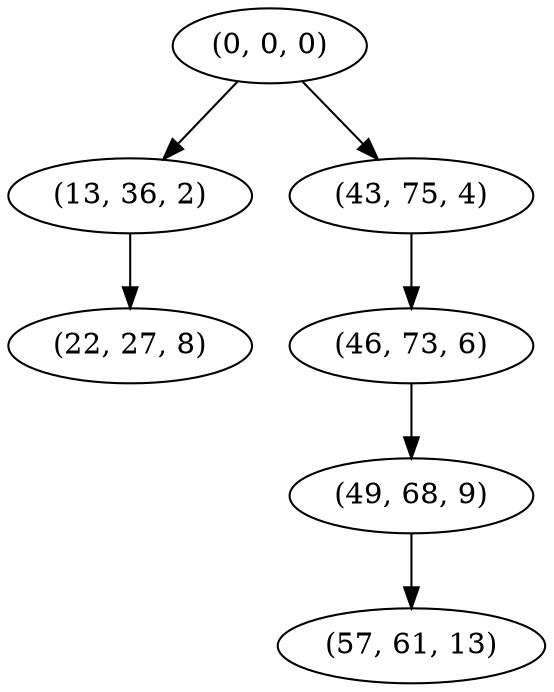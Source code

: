 digraph tree {
    "(0, 0, 0)";
    "(13, 36, 2)";
    "(22, 27, 8)";
    "(43, 75, 4)";
    "(46, 73, 6)";
    "(49, 68, 9)";
    "(57, 61, 13)";
    "(0, 0, 0)" -> "(13, 36, 2)";
    "(0, 0, 0)" -> "(43, 75, 4)";
    "(13, 36, 2)" -> "(22, 27, 8)";
    "(43, 75, 4)" -> "(46, 73, 6)";
    "(46, 73, 6)" -> "(49, 68, 9)";
    "(49, 68, 9)" -> "(57, 61, 13)";
}
